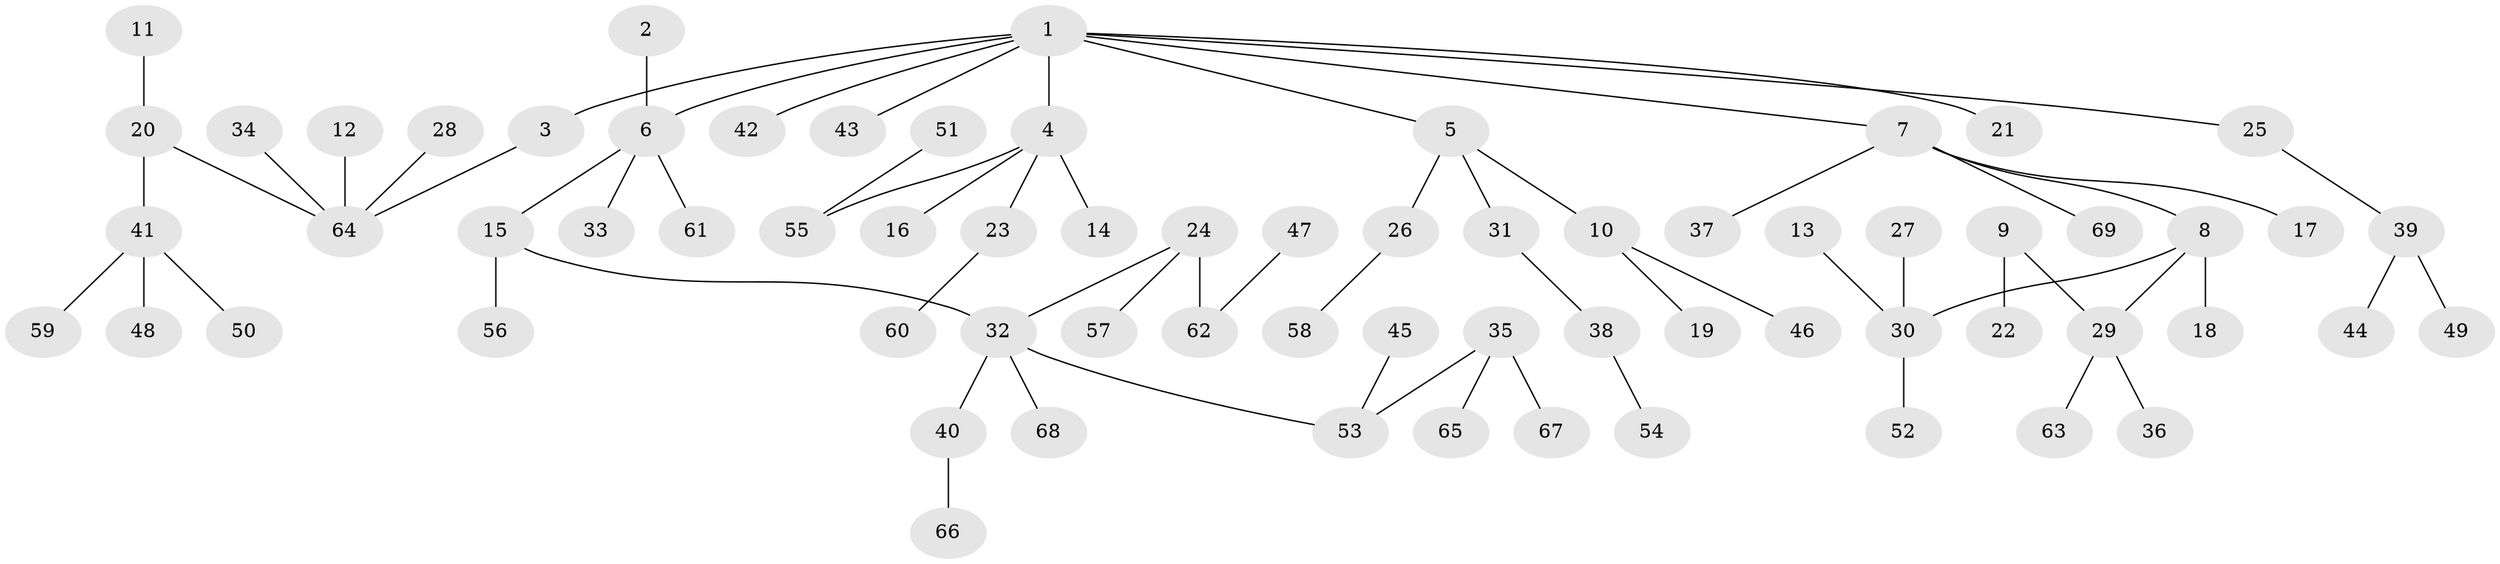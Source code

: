 // original degree distribution, {3: 0.13043478260869565, 6: 0.028985507246376812, 5: 0.036231884057971016, 1: 0.463768115942029, 2: 0.30434782608695654, 4: 0.028985507246376812, 7: 0.007246376811594203}
// Generated by graph-tools (version 1.1) at 2025/50/03/09/25 03:50:16]
// undirected, 69 vertices, 68 edges
graph export_dot {
graph [start="1"]
  node [color=gray90,style=filled];
  1;
  2;
  3;
  4;
  5;
  6;
  7;
  8;
  9;
  10;
  11;
  12;
  13;
  14;
  15;
  16;
  17;
  18;
  19;
  20;
  21;
  22;
  23;
  24;
  25;
  26;
  27;
  28;
  29;
  30;
  31;
  32;
  33;
  34;
  35;
  36;
  37;
  38;
  39;
  40;
  41;
  42;
  43;
  44;
  45;
  46;
  47;
  48;
  49;
  50;
  51;
  52;
  53;
  54;
  55;
  56;
  57;
  58;
  59;
  60;
  61;
  62;
  63;
  64;
  65;
  66;
  67;
  68;
  69;
  1 -- 3 [weight=1.0];
  1 -- 4 [weight=1.0];
  1 -- 5 [weight=1.0];
  1 -- 6 [weight=1.0];
  1 -- 7 [weight=1.0];
  1 -- 21 [weight=1.0];
  1 -- 25 [weight=1.0];
  1 -- 42 [weight=1.0];
  1 -- 43 [weight=1.0];
  2 -- 6 [weight=1.0];
  3 -- 64 [weight=1.0];
  4 -- 14 [weight=1.0];
  4 -- 16 [weight=1.0];
  4 -- 23 [weight=1.0];
  4 -- 55 [weight=1.0];
  5 -- 10 [weight=1.0];
  5 -- 26 [weight=1.0];
  5 -- 31 [weight=1.0];
  6 -- 15 [weight=1.0];
  6 -- 33 [weight=1.0];
  6 -- 61 [weight=1.0];
  7 -- 8 [weight=1.0];
  7 -- 17 [weight=1.0];
  7 -- 37 [weight=1.0];
  7 -- 69 [weight=1.0];
  8 -- 18 [weight=1.0];
  8 -- 29 [weight=1.0];
  8 -- 30 [weight=1.0];
  9 -- 22 [weight=1.0];
  9 -- 29 [weight=1.0];
  10 -- 19 [weight=1.0];
  10 -- 46 [weight=1.0];
  11 -- 20 [weight=1.0];
  12 -- 64 [weight=1.0];
  13 -- 30 [weight=1.0];
  15 -- 32 [weight=1.0];
  15 -- 56 [weight=1.0];
  20 -- 41 [weight=1.0];
  20 -- 64 [weight=1.0];
  23 -- 60 [weight=1.0];
  24 -- 32 [weight=1.0];
  24 -- 57 [weight=1.0];
  24 -- 62 [weight=1.0];
  25 -- 39 [weight=1.0];
  26 -- 58 [weight=1.0];
  27 -- 30 [weight=1.0];
  28 -- 64 [weight=1.0];
  29 -- 36 [weight=1.0];
  29 -- 63 [weight=1.0];
  30 -- 52 [weight=1.0];
  31 -- 38 [weight=1.0];
  32 -- 40 [weight=1.0];
  32 -- 53 [weight=1.0];
  32 -- 68 [weight=1.0];
  34 -- 64 [weight=1.0];
  35 -- 53 [weight=1.0];
  35 -- 65 [weight=1.0];
  35 -- 67 [weight=1.0];
  38 -- 54 [weight=1.0];
  39 -- 44 [weight=1.0];
  39 -- 49 [weight=1.0];
  40 -- 66 [weight=1.0];
  41 -- 48 [weight=1.0];
  41 -- 50 [weight=1.0];
  41 -- 59 [weight=1.0];
  45 -- 53 [weight=1.0];
  47 -- 62 [weight=1.0];
  51 -- 55 [weight=1.0];
}
